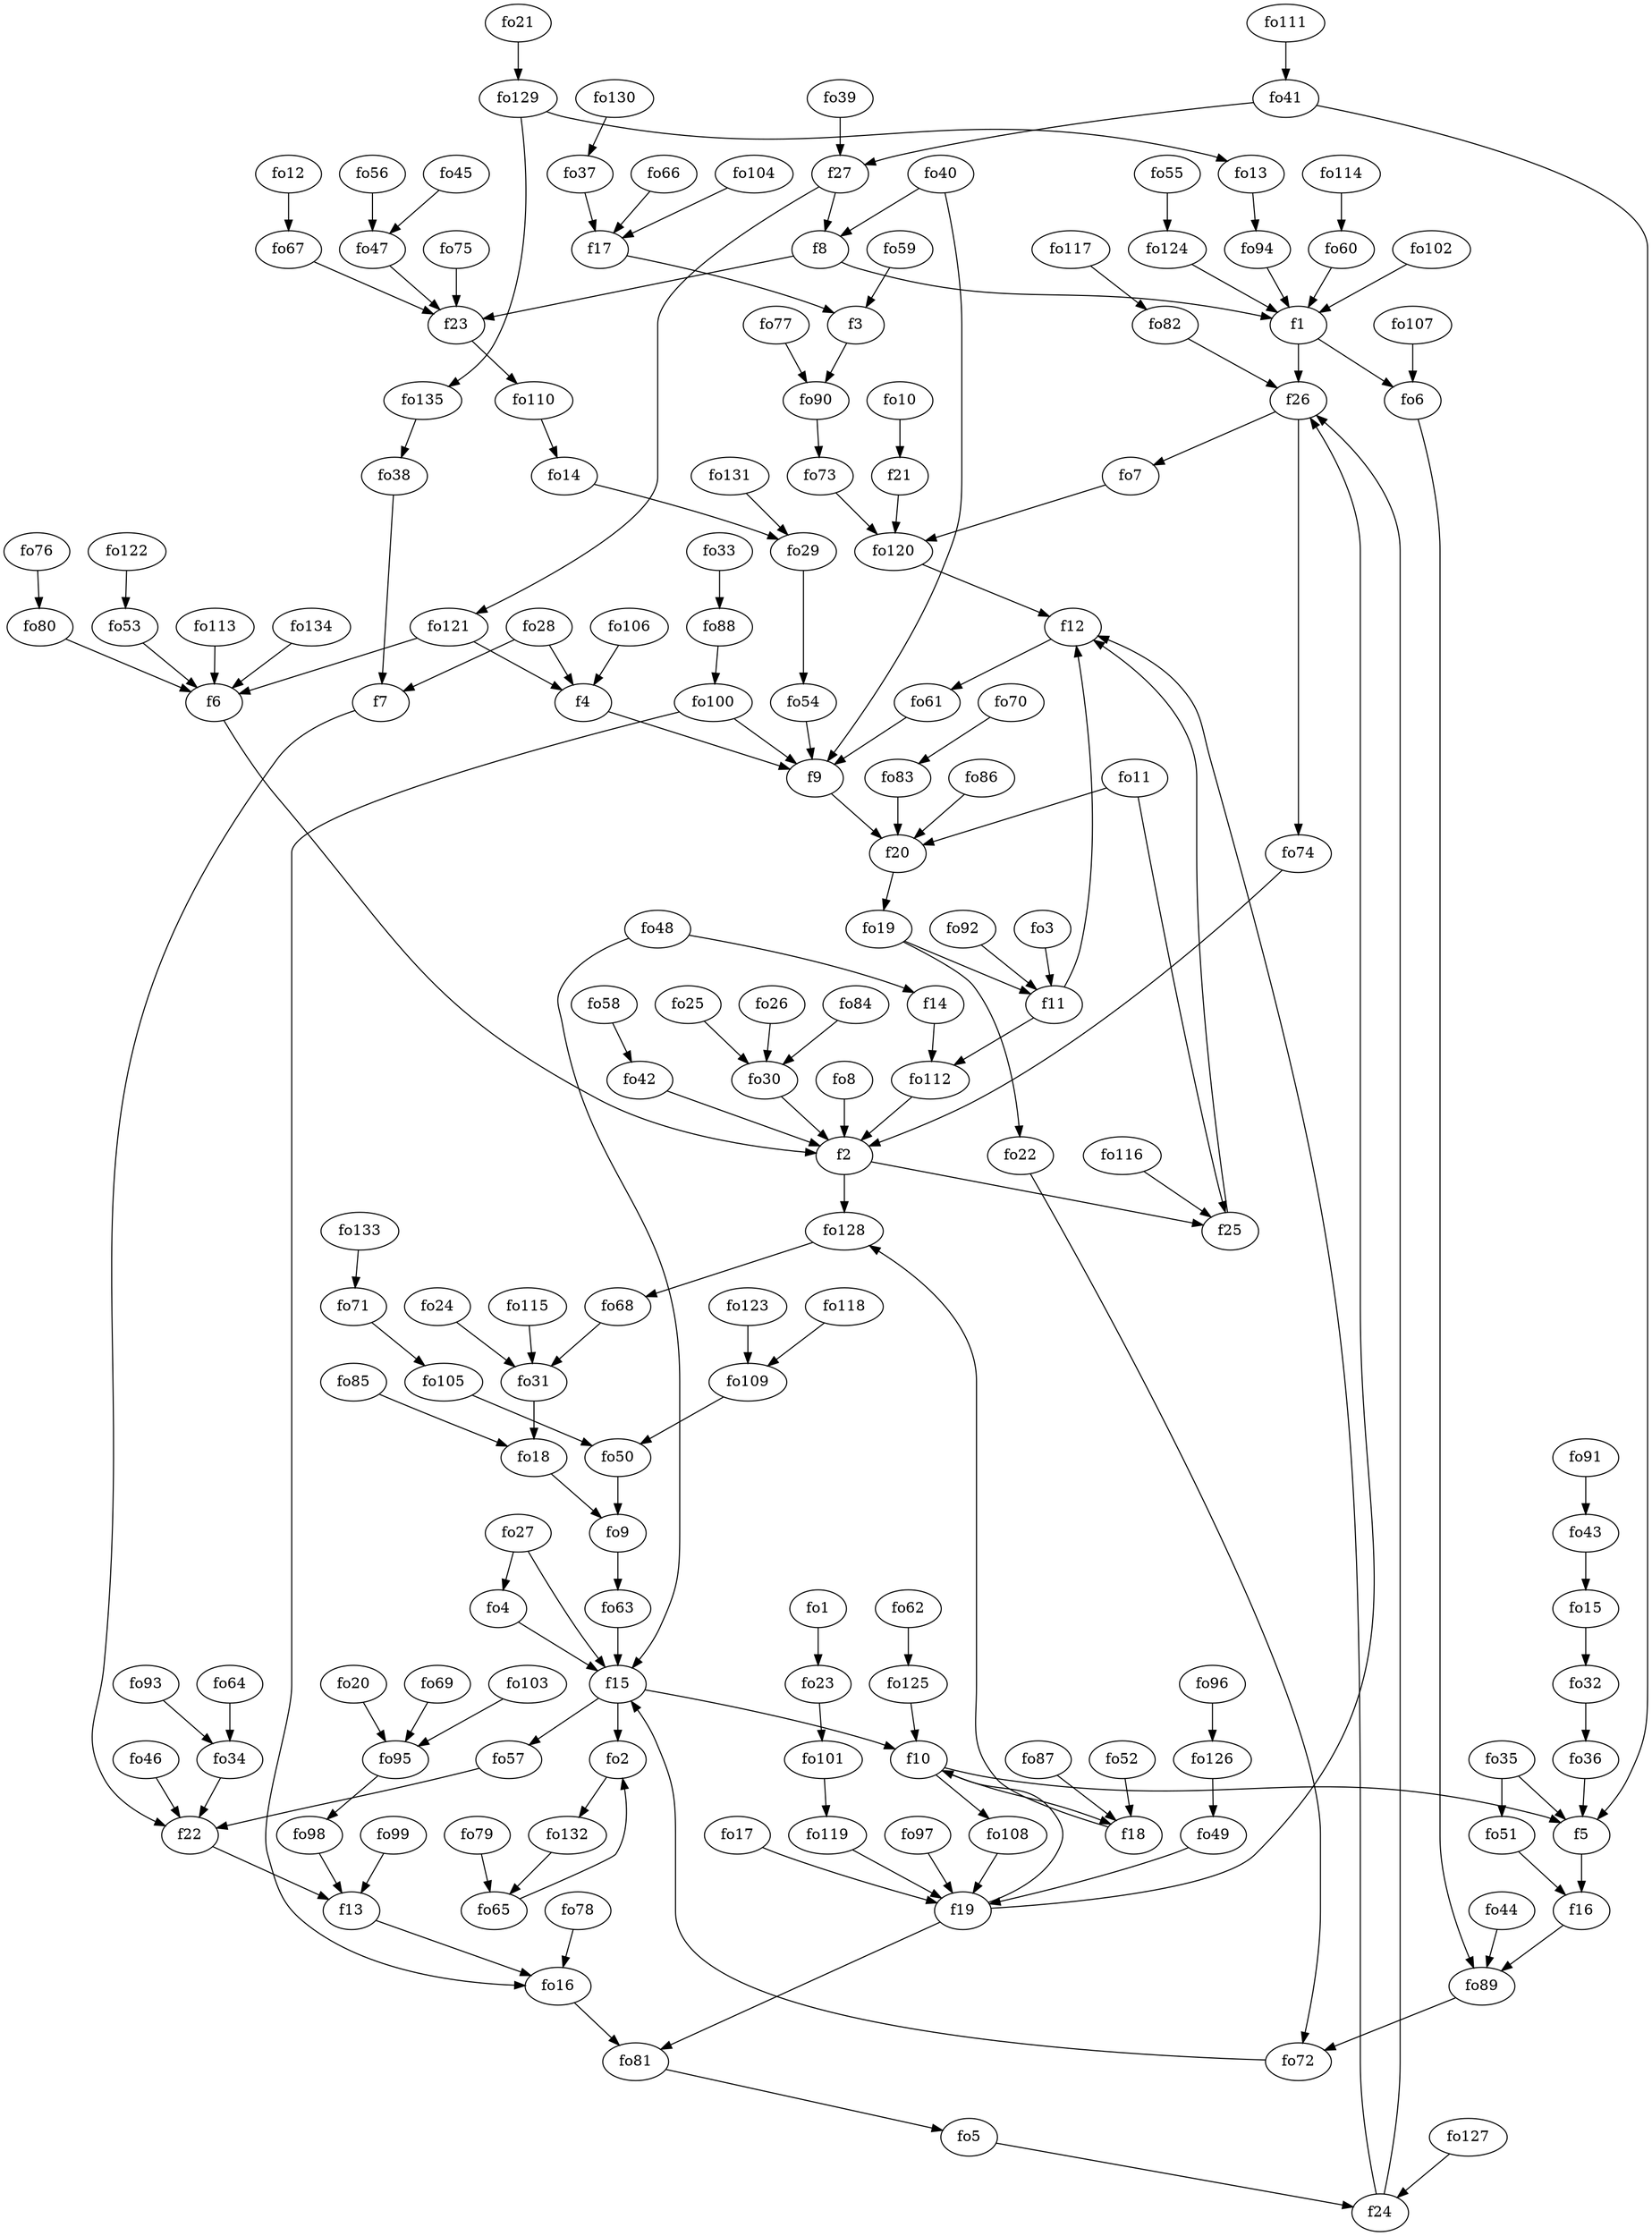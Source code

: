 strict digraph  {
f1;
f2;
f3;
f4;
f5;
f6;
f7;
f8;
f9;
f10;
f11;
f12;
f13;
f14;
f15;
f16;
f17;
f18;
f19;
f20;
f21;
f22;
f23;
f24;
f25;
f26;
f27;
fo1;
fo2;
fo3;
fo4;
fo5;
fo6;
fo7;
fo8;
fo9;
fo10;
fo11;
fo12;
fo13;
fo14;
fo15;
fo16;
fo17;
fo18;
fo19;
fo20;
fo21;
fo22;
fo23;
fo24;
fo25;
fo26;
fo27;
fo28;
fo29;
fo30;
fo31;
fo32;
fo33;
fo34;
fo35;
fo36;
fo37;
fo38;
fo39;
fo40;
fo41;
fo42;
fo43;
fo44;
fo45;
fo46;
fo47;
fo48;
fo49;
fo50;
fo51;
fo52;
fo53;
fo54;
fo55;
fo56;
fo57;
fo58;
fo59;
fo60;
fo61;
fo62;
fo63;
fo64;
fo65;
fo66;
fo67;
fo68;
fo69;
fo70;
fo71;
fo72;
fo73;
fo74;
fo75;
fo76;
fo77;
fo78;
fo79;
fo80;
fo81;
fo82;
fo83;
fo84;
fo85;
fo86;
fo87;
fo88;
fo89;
fo90;
fo91;
fo92;
fo93;
fo94;
fo95;
fo96;
fo97;
fo98;
fo99;
fo100;
fo101;
fo102;
fo103;
fo104;
fo105;
fo106;
fo107;
fo108;
fo109;
fo110;
fo111;
fo112;
fo113;
fo114;
fo115;
fo116;
fo117;
fo118;
fo119;
fo120;
fo121;
fo122;
fo123;
fo124;
fo125;
fo126;
fo127;
fo128;
fo129;
fo130;
fo131;
fo132;
fo133;
fo134;
fo135;
f1 -> f26  [weight=2];
f1 -> fo6  [weight=2];
f2 -> fo128  [weight=2];
f2 -> f25  [weight=2];
f3 -> fo90  [weight=2];
f4 -> f9  [weight=2];
f5 -> f16  [weight=2];
f6 -> f2  [weight=2];
f7 -> f22  [weight=2];
f8 -> f1  [weight=2];
f8 -> f23  [weight=2];
f9 -> f20  [weight=2];
f10 -> fo108  [weight=2];
f10 -> f18  [weight=2];
f10 -> f5  [weight=2];
f11 -> fo112  [weight=2];
f11 -> f12  [weight=2];
f12 -> fo61  [weight=2];
f13 -> fo16  [weight=2];
f14 -> fo112  [weight=2];
f15 -> f10  [weight=2];
f15 -> fo57  [weight=2];
f15 -> fo2  [weight=2];
f16 -> fo89  [weight=2];
f17 -> f3  [weight=2];
f18 -> fo128  [weight=2];
f19 -> f10  [weight=2];
f19 -> fo81  [weight=2];
f19 -> f26  [weight=2];
f20 -> fo19  [weight=2];
f21 -> fo120  [weight=2];
f22 -> f13  [weight=2];
f23 -> fo110  [weight=2];
f24 -> f26  [weight=2];
f24 -> f12  [weight=2];
f25 -> f12  [weight=2];
f26 -> fo7  [weight=2];
f26 -> fo74  [weight=2];
f27 -> f8  [weight=2];
f27 -> fo121  [weight=2];
fo1 -> fo23  [weight=2];
fo2 -> fo132  [weight=2];
fo3 -> f11  [weight=2];
fo4 -> f15  [weight=2];
fo5 -> f24  [weight=2];
fo6 -> fo89  [weight=2];
fo7 -> fo120  [weight=2];
fo8 -> f2  [weight=2];
fo9 -> fo63  [weight=2];
fo10 -> f21  [weight=2];
fo11 -> f25  [weight=2];
fo11 -> f20  [weight=2];
fo12 -> fo67  [weight=2];
fo13 -> fo94  [weight=2];
fo14 -> fo29  [weight=2];
fo15 -> fo32  [weight=2];
fo16 -> fo81  [weight=2];
fo17 -> f19  [weight=2];
fo18 -> fo9  [weight=2];
fo19 -> fo22  [weight=2];
fo19 -> f11  [weight=2];
fo20 -> fo95  [weight=2];
fo21 -> fo129  [weight=2];
fo22 -> fo72  [weight=2];
fo23 -> fo101  [weight=2];
fo24 -> fo31  [weight=2];
fo25 -> fo30  [weight=2];
fo26 -> fo30  [weight=2];
fo27 -> fo4  [weight=2];
fo27 -> f15  [weight=2];
fo28 -> f7  [weight=2];
fo28 -> f4  [weight=2];
fo29 -> fo54  [weight=2];
fo30 -> f2  [weight=2];
fo31 -> fo18  [weight=2];
fo32 -> fo36  [weight=2];
fo33 -> fo88  [weight=2];
fo34 -> f22  [weight=2];
fo35 -> fo51  [weight=2];
fo35 -> f5  [weight=2];
fo36 -> f5  [weight=2];
fo37 -> f17  [weight=2];
fo38 -> f7  [weight=2];
fo39 -> f27  [weight=2];
fo40 -> f8  [weight=2];
fo40 -> f9  [weight=2];
fo41 -> f5  [weight=2];
fo41 -> f27  [weight=2];
fo42 -> f2  [weight=2];
fo43 -> fo15  [weight=2];
fo44 -> fo89  [weight=2];
fo45 -> fo47  [weight=2];
fo46 -> f22  [weight=2];
fo47 -> f23  [weight=2];
fo48 -> f14  [weight=2];
fo48 -> f15  [weight=2];
fo49 -> f19  [weight=2];
fo50 -> fo9  [weight=2];
fo51 -> f16  [weight=2];
fo52 -> f18  [weight=2];
fo53 -> f6  [weight=2];
fo54 -> f9  [weight=2];
fo55 -> fo124  [weight=2];
fo56 -> fo47  [weight=2];
fo57 -> f22  [weight=2];
fo58 -> fo42  [weight=2];
fo59 -> f3  [weight=2];
fo60 -> f1  [weight=2];
fo61 -> f9  [weight=2];
fo62 -> fo125  [weight=2];
fo63 -> f15  [weight=2];
fo64 -> fo34  [weight=2];
fo65 -> fo2  [weight=2];
fo66 -> f17  [weight=2];
fo67 -> f23  [weight=2];
fo68 -> fo31  [weight=2];
fo69 -> fo95  [weight=2];
fo70 -> fo83  [weight=2];
fo71 -> fo105  [weight=2];
fo72 -> f15  [weight=2];
fo73 -> fo120  [weight=2];
fo74 -> f2  [weight=2];
fo75 -> f23  [weight=2];
fo76 -> fo80  [weight=2];
fo77 -> fo90  [weight=2];
fo78 -> fo16  [weight=2];
fo79 -> fo65  [weight=2];
fo80 -> f6  [weight=2];
fo81 -> fo5  [weight=2];
fo82 -> f26  [weight=2];
fo83 -> f20  [weight=2];
fo84 -> fo30  [weight=2];
fo85 -> fo18  [weight=2];
fo86 -> f20  [weight=2];
fo87 -> f18  [weight=2];
fo88 -> fo100  [weight=2];
fo89 -> fo72  [weight=2];
fo90 -> fo73  [weight=2];
fo91 -> fo43  [weight=2];
fo92 -> f11  [weight=2];
fo93 -> fo34  [weight=2];
fo94 -> f1  [weight=2];
fo95 -> fo98  [weight=2];
fo96 -> fo126  [weight=2];
fo97 -> f19  [weight=2];
fo98 -> f13  [weight=2];
fo99 -> f13  [weight=2];
fo100 -> fo16  [weight=2];
fo100 -> f9  [weight=2];
fo101 -> fo119  [weight=2];
fo102 -> f1  [weight=2];
fo103 -> fo95  [weight=2];
fo104 -> f17  [weight=2];
fo105 -> fo50  [weight=2];
fo106 -> f4  [weight=2];
fo107 -> fo6  [weight=2];
fo108 -> f19  [weight=2];
fo109 -> fo50  [weight=2];
fo110 -> fo14  [weight=2];
fo111 -> fo41  [weight=2];
fo112 -> f2  [weight=2];
fo113 -> f6  [weight=2];
fo114 -> fo60  [weight=2];
fo115 -> fo31  [weight=2];
fo116 -> f25  [weight=2];
fo117 -> fo82  [weight=2];
fo118 -> fo109  [weight=2];
fo119 -> f19  [weight=2];
fo120 -> f12  [weight=2];
fo121 -> f6  [weight=2];
fo121 -> f4  [weight=2];
fo122 -> fo53  [weight=2];
fo123 -> fo109  [weight=2];
fo124 -> f1  [weight=2];
fo125 -> f10  [weight=2];
fo126 -> fo49  [weight=2];
fo127 -> f24  [weight=2];
fo128 -> fo68  [weight=2];
fo129 -> fo13  [weight=2];
fo129 -> fo135  [weight=2];
fo130 -> fo37  [weight=2];
fo131 -> fo29  [weight=2];
fo132 -> fo65  [weight=2];
fo133 -> fo71  [weight=2];
fo134 -> f6  [weight=2];
fo135 -> fo38  [weight=2];
}
